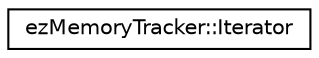 digraph "Graphical Class Hierarchy"
{
 // LATEX_PDF_SIZE
  edge [fontname="Helvetica",fontsize="10",labelfontname="Helvetica",labelfontsize="10"];
  node [fontname="Helvetica",fontsize="10",shape=record];
  rankdir="LR";
  Node0 [label="ezMemoryTracker::Iterator",height=0.2,width=0.4,color="black", fillcolor="white", style="filled",URL="$d2/d83/classez_memory_tracker_1_1_iterator.htm",tooltip=" "];
}
